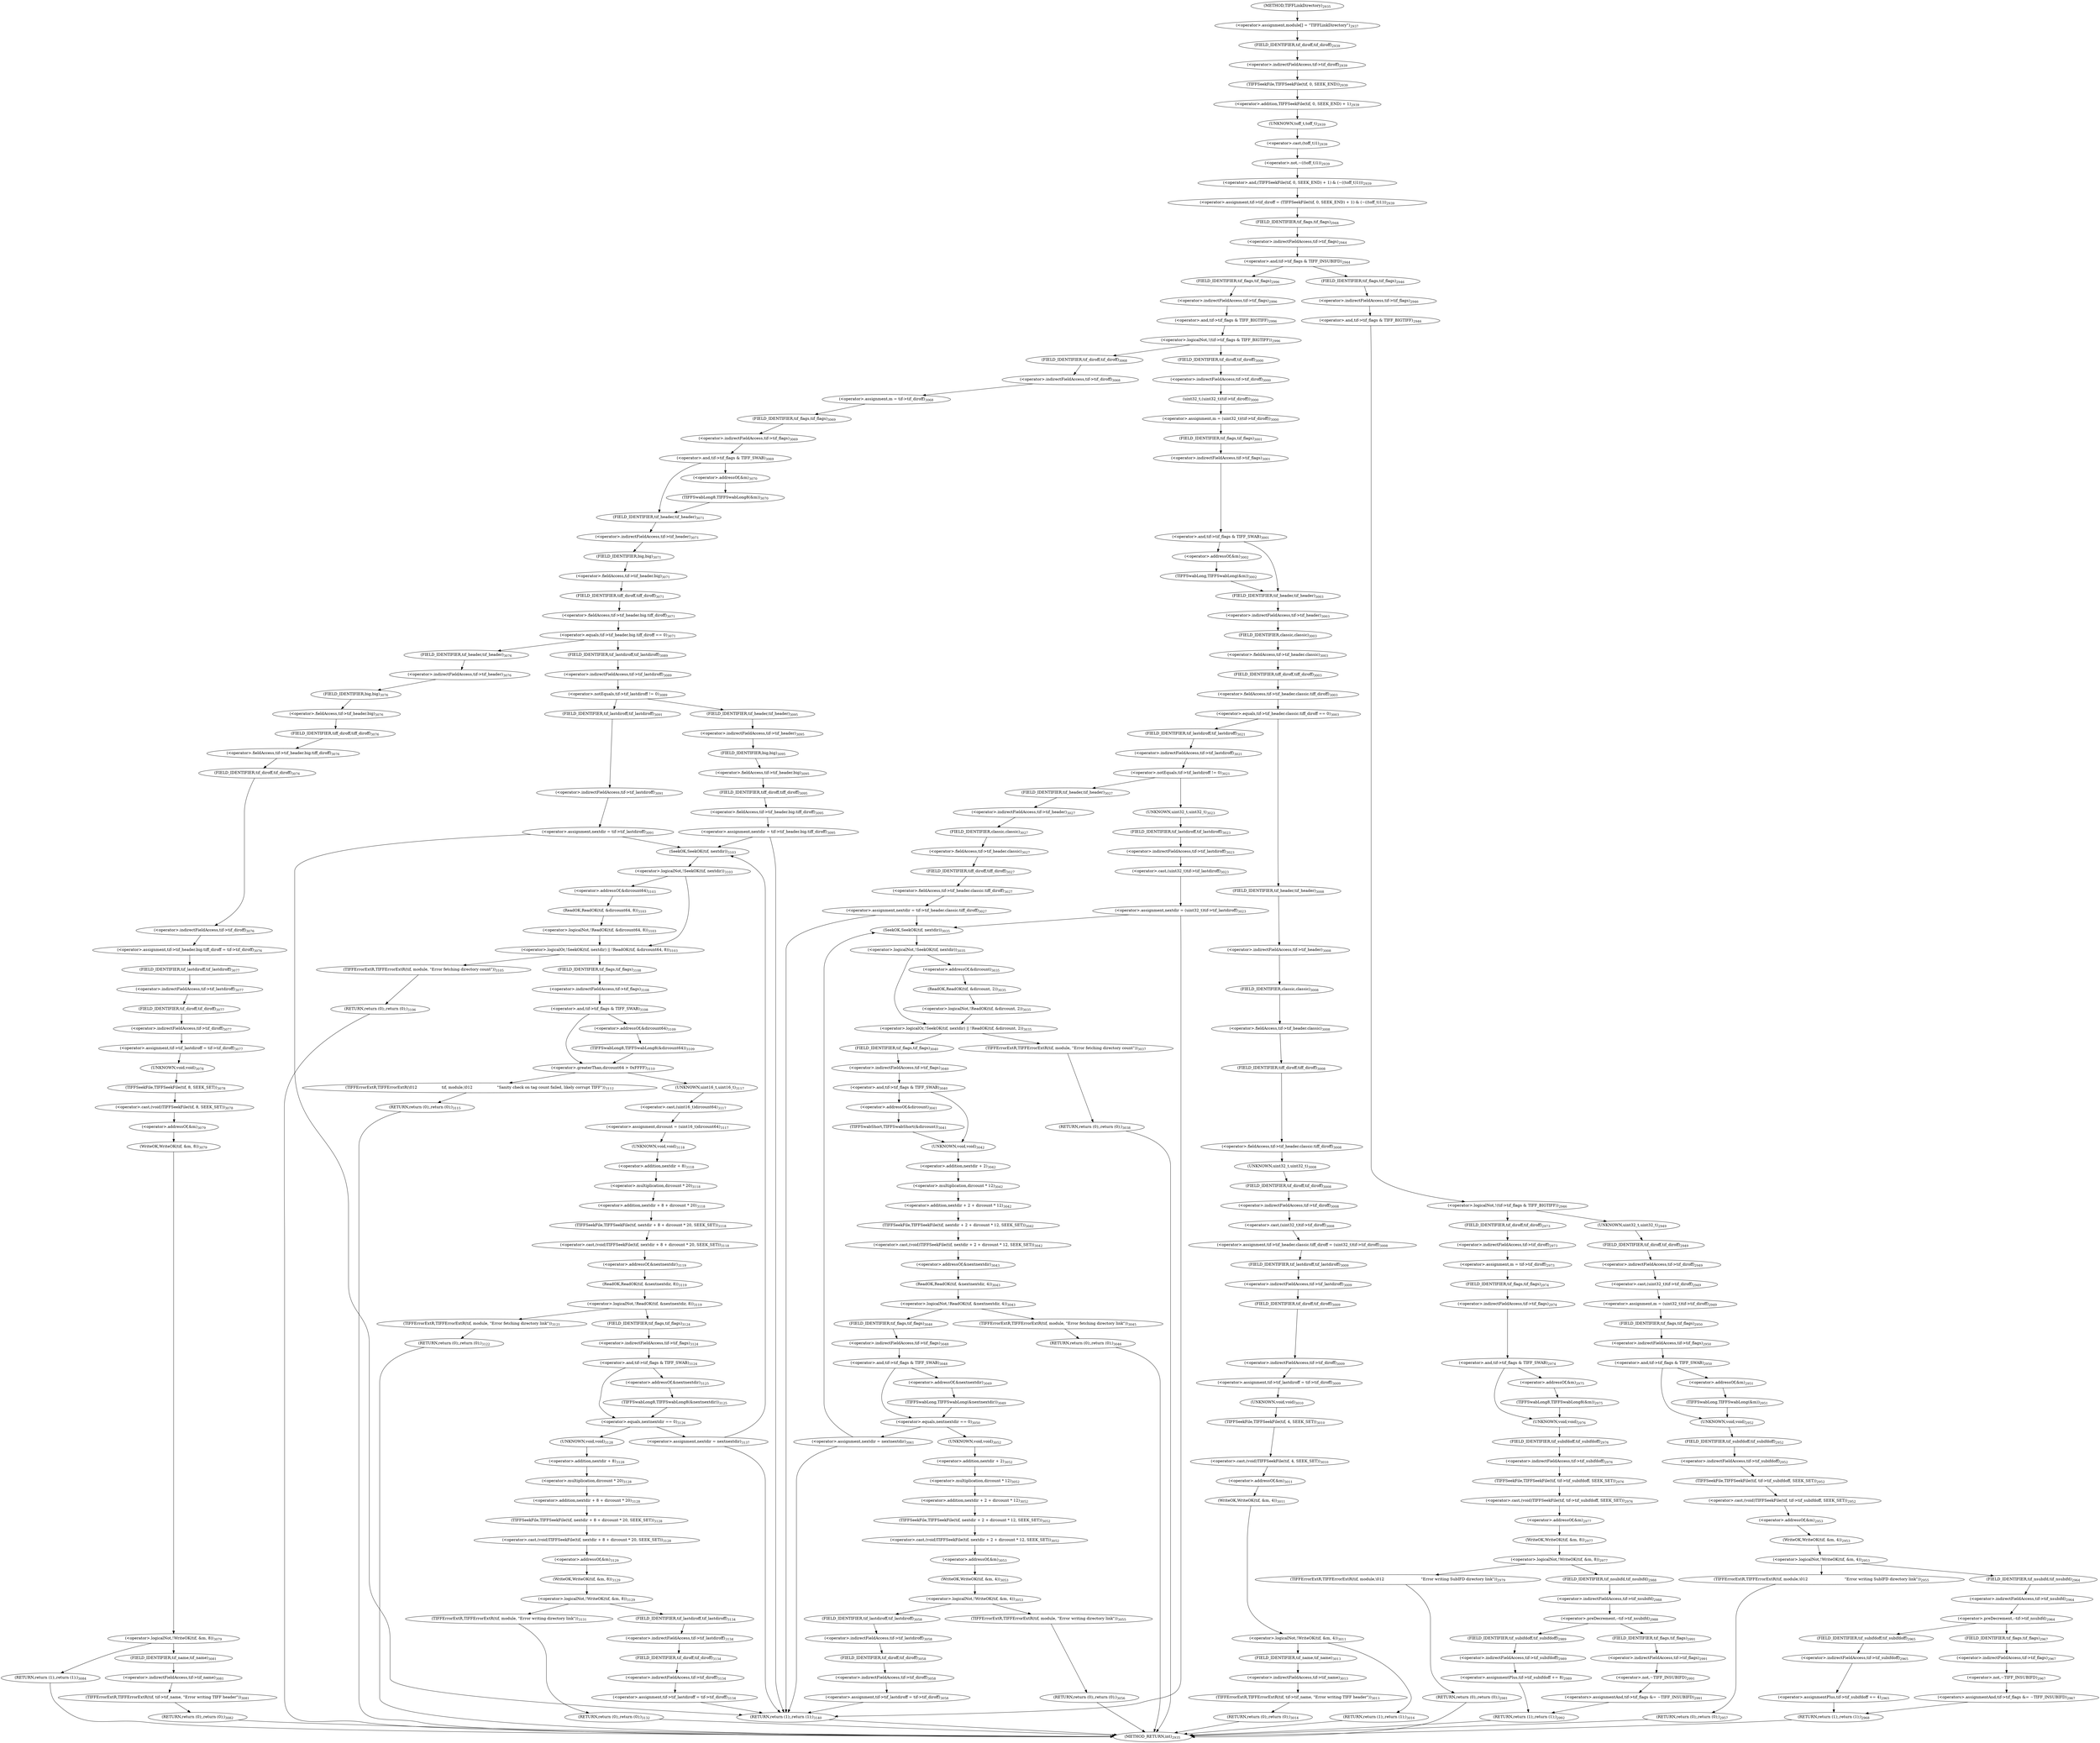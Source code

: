 digraph "TIFFLinkDirectory" {  
"71963" [label = <(&lt;operator&gt;.assignment,module[] = &quot;TIFFLinkDirectory&quot;)<SUB>2937</SUB>> ]
"71966" [label = <(&lt;operator&gt;.assignment,tif-&gt;tif_diroff = (TIFFSeekFile(tif, 0, SEEK_END) + 1) &amp; (~((toff_t)1)))<SUB>2939</SUB>> ]
"72560" [label = <(RETURN,return (1);,return (1);)<SUB>3140</SUB>> ]
"71967" [label = <(&lt;operator&gt;.indirectFieldAccess,tif-&gt;tif_diroff)<SUB>2939</SUB>> ]
"71970" [label = <(&lt;operator&gt;.and,(TIFFSeekFile(tif, 0, SEEK_END) + 1) &amp; (~((toff_t)1)))<SUB>2939</SUB>> ]
"71982" [label = <(&lt;operator&gt;.and,tif-&gt;tif_flags &amp; TIFF_INSUBIFD)<SUB>2944</SUB>> ]
"72119" [label = <(&lt;operator&gt;.logicalNot,!(tif-&gt;tif_flags &amp; TIFF_BIGTIFF))<SUB>2996</SUB>> ]
"71969" [label = <(FIELD_IDENTIFIER,tif_diroff,tif_diroff)<SUB>2939</SUB>> ]
"71971" [label = <(&lt;operator&gt;.addition,TIFFSeekFile(tif, 0, SEEK_END) + 1)<SUB>2939</SUB>> ]
"71977" [label = <(&lt;operator&gt;.not,~((toff_t)1))<SUB>2939</SUB>> ]
"71983" [label = <(&lt;operator&gt;.indirectFieldAccess,tif-&gt;tif_flags)<SUB>2944</SUB>> ]
"72120" [label = <(&lt;operator&gt;.and,tif-&gt;tif_flags &amp; TIFF_BIGTIFF)<SUB>2996</SUB>> ]
"72128" [label = <(&lt;operator&gt;.assignment,m = (uint32_t)(tif-&gt;tif_diroff))<SUB>3000</SUB>> ]
"71972" [label = <(TIFFSeekFile,TIFFSeekFile(tif, 0, SEEK_END))<SUB>2939</SUB>> ]
"71978" [label = <(&lt;operator&gt;.cast,(toff_t)1)<SUB>2939</SUB>> ]
"71985" [label = <(FIELD_IDENTIFIER,tif_flags,tif_flags)<SUB>2944</SUB>> ]
"71989" [label = <(&lt;operator&gt;.logicalNot,!(tif-&gt;tif_flags &amp; TIFF_BIGTIFF))<SUB>2946</SUB>> ]
"72121" [label = <(&lt;operator&gt;.indirectFieldAccess,tif-&gt;tif_flags)<SUB>2996</SUB>> ]
"72130" [label = <(uint32_t,(uint32_t)(tif-&gt;tif_diroff))<SUB>3000</SUB>> ]
"72135" [label = <(&lt;operator&gt;.and,tif-&gt;tif_flags &amp; TIFF_SWAB)<SUB>3001</SUB>> ]
"72145" [label = <(&lt;operator&gt;.equals,tif-&gt;tif_header.classic.tiff_diroff == 0)<SUB>3003</SUB>> ]
"72200" [label = <(&lt;operator&gt;.notEquals,tif-&gt;tif_lastdiroff != 0)<SUB>3021</SUB>> ]
"72340" [label = <(&lt;operator&gt;.assignment,m = tif-&gt;tif_diroff)<SUB>3068</SUB>> ]
"71979" [label = <(UNKNOWN,toff_t,toff_t)<SUB>2939</SUB>> ]
"71990" [label = <(&lt;operator&gt;.and,tif-&gt;tif_flags &amp; TIFF_BIGTIFF)<SUB>2946</SUB>> ]
"71997" [label = <(&lt;operator&gt;.assignment,m = (uint32_t)tif-&gt;tif_diroff)<SUB>2949</SUB>> ]
"72014" [label = <(&lt;operator&gt;.cast,(void)TIFFSeekFile(tif, tif-&gt;tif_subifdoff, SEEK_SET))<SUB>2952</SUB>> ]
"72055" [label = <(RETURN,return (1);,return (1);)<SUB>2968</SUB>> ]
"72123" [label = <(FIELD_IDENTIFIER,tif_flags,tif_flags)<SUB>2996</SUB>> ]
"72131" [label = <(&lt;operator&gt;.indirectFieldAccess,tif-&gt;tif_diroff)<SUB>3000</SUB>> ]
"72136" [label = <(&lt;operator&gt;.indirectFieldAccess,tif-&gt;tif_flags)<SUB>3001</SUB>> ]
"72141" [label = <(TIFFSwabLong,TIFFSwabLong(&amp;m))<SUB>3002</SUB>> ]
"72146" [label = <(&lt;operator&gt;.fieldAccess,tif-&gt;tif_header.classic.tiff_diroff)<SUB>3003</SUB>> ]
"72155" [label = <(&lt;operator&gt;.assignment,tif-&gt;tif_header.classic.tiff_diroff = (uint32_t)tif-&gt;tif_diroff)<SUB>3008</SUB>> ]
"72168" [label = <(&lt;operator&gt;.assignment,tif-&gt;tif_lastdiroff = tif-&gt;tif_diroff)<SUB>3009</SUB>> ]
"72175" [label = <(&lt;operator&gt;.cast,(void)TIFFSeekFile(tif, 4, SEEK_SET))<SUB>3010</SUB>> ]
"72197" [label = <(RETURN,return (1);,return (1);)<SUB>3016</SUB>> ]
"72201" [label = <(&lt;operator&gt;.indirectFieldAccess,tif-&gt;tif_lastdiroff)<SUB>3021</SUB>> ]
"72206" [label = <(&lt;operator&gt;.assignment,nextdir = (uint32_t)tif-&gt;tif_lastdiroff)<SUB>3023</SUB>> ]
"72258" [label = <(&lt;operator&gt;.cast,(void)TIFFSeekFile(tif, nextdir + 2 + dircount * 12, SEEK_SET))<SUB>3042</SUB>> ]
"72333" [label = <(&lt;operator&gt;.assignment,nextdir = nextnextdir)<SUB>3061</SUB>> ]
"72342" [label = <(&lt;operator&gt;.indirectFieldAccess,tif-&gt;tif_diroff)<SUB>3068</SUB>> ]
"72346" [label = <(&lt;operator&gt;.and,tif-&gt;tif_flags &amp; TIFF_SWAB)<SUB>3069</SUB>> ]
"72356" [label = <(&lt;operator&gt;.equals,tif-&gt;tif_header.big.tiff_diroff == 0)<SUB>3071</SUB>> ]
"72409" [label = <(&lt;operator&gt;.notEquals,tif-&gt;tif_lastdiroff != 0)<SUB>3089</SUB>> ]
"71991" [label = <(&lt;operator&gt;.indirectFieldAccess,tif-&gt;tif_flags)<SUB>2946</SUB>> ]
"71999" [label = <(&lt;operator&gt;.cast,(uint32_t)tif-&gt;tif_diroff)<SUB>2949</SUB>> ]
"72005" [label = <(&lt;operator&gt;.and,tif-&gt;tif_flags &amp; TIFF_SWAB)<SUB>2950</SUB>> ]
"72015" [label = <(UNKNOWN,void,void)<SUB>2952</SUB>> ]
"72016" [label = <(TIFFSeekFile,TIFFSeekFile(tif, tif-&gt;tif_subifdoff, SEEK_SET))<SUB>2952</SUB>> ]
"72023" [label = <(&lt;operator&gt;.logicalNot,!WriteOK(tif, &amp;m, 4))<SUB>2953</SUB>> ]
"72037" [label = <(&lt;operator&gt;.preDecrement,--tif-&gt;tif_nsubifd)<SUB>2964</SUB>> ]
"72060" [label = <(&lt;operator&gt;.assignment,m = tif-&gt;tif_diroff)<SUB>2973</SUB>> ]
"72075" [label = <(&lt;operator&gt;.cast,(void)TIFFSeekFile(tif, tif-&gt;tif_subifdoff, SEEK_SET))<SUB>2976</SUB>> ]
"72116" [label = <(RETURN,return (1);,return (1);)<SUB>2992</SUB>> ]
"72133" [label = <(FIELD_IDENTIFIER,tif_diroff,tif_diroff)<SUB>3000</SUB>> ]
"72138" [label = <(FIELD_IDENTIFIER,tif_flags,tif_flags)<SUB>3001</SUB>> ]
"72142" [label = <(&lt;operator&gt;.addressOf,&amp;m)<SUB>3002</SUB>> ]
"72147" [label = <(&lt;operator&gt;.fieldAccess,tif-&gt;tif_header.classic)<SUB>3003</SUB>> ]
"72152" [label = <(FIELD_IDENTIFIER,tiff_diroff,tiff_diroff)<SUB>3003</SUB>> ]
"72156" [label = <(&lt;operator&gt;.fieldAccess,tif-&gt;tif_header.classic.tiff_diroff)<SUB>3008</SUB>> ]
"72163" [label = <(&lt;operator&gt;.cast,(uint32_t)tif-&gt;tif_diroff)<SUB>3008</SUB>> ]
"72169" [label = <(&lt;operator&gt;.indirectFieldAccess,tif-&gt;tif_lastdiroff)<SUB>3009</SUB>> ]
"72172" [label = <(&lt;operator&gt;.indirectFieldAccess,tif-&gt;tif_diroff)<SUB>3009</SUB>> ]
"72176" [label = <(UNKNOWN,void,void)<SUB>3010</SUB>> ]
"72177" [label = <(TIFFSeekFile,TIFFSeekFile(tif, 4, SEEK_SET))<SUB>3010</SUB>> ]
"72182" [label = <(&lt;operator&gt;.logicalNot,!WriteOK(tif, &amp;m, 4))<SUB>3011</SUB>> ]
"72203" [label = <(FIELD_IDENTIFIER,tif_lastdiroff,tif_lastdiroff)<SUB>3021</SUB>> ]
"72208" [label = <(&lt;operator&gt;.cast,(uint32_t)tif-&gt;tif_lastdiroff)<SUB>3023</SUB>> ]
"72215" [label = <(&lt;operator&gt;.assignment,nextdir = tif-&gt;tif_header.classic.tiff_diroff)<SUB>3027</SUB>> ]
"72230" [label = <(&lt;operator&gt;.logicalOr,!SeekOK(tif, nextdir) || !ReadOK(tif, &amp;dircount, 2))<SUB>3035</SUB>> ]
"72249" [label = <(&lt;operator&gt;.and,tif-&gt;tif_flags &amp; TIFF_SWAB)<SUB>3040</SUB>> ]
"72259" [label = <(UNKNOWN,void,void)<SUB>3042</SUB>> ]
"72260" [label = <(TIFFSeekFile,TIFFSeekFile(tif, nextdir + 2 + dircount * 12, SEEK_SET))<SUB>3042</SUB>> ]
"72271" [label = <(&lt;operator&gt;.logicalNot,!ReadOK(tif, &amp;nextnextdir, 4))<SUB>3043</SUB>> ]
"72285" [label = <(&lt;operator&gt;.and,tif-&gt;tif_flags &amp; TIFF_SWAB)<SUB>3048</SUB>> ]
"72295" [label = <(&lt;operator&gt;.equals,nextnextdir == 0)<SUB>3050</SUB>> ]
"72344" [label = <(FIELD_IDENTIFIER,tif_diroff,tif_diroff)<SUB>3068</SUB>> ]
"72347" [label = <(&lt;operator&gt;.indirectFieldAccess,tif-&gt;tif_flags)<SUB>3069</SUB>> ]
"72352" [label = <(TIFFSwabLong8,TIFFSwabLong8(&amp;m))<SUB>3070</SUB>> ]
"72357" [label = <(&lt;operator&gt;.fieldAccess,tif-&gt;tif_header.big.tiff_diroff)<SUB>3071</SUB>> ]
"72366" [label = <(&lt;operator&gt;.assignment,tif-&gt;tif_header.big.tiff_diroff = tif-&gt;tif_diroff)<SUB>3076</SUB>> ]
"72377" [label = <(&lt;operator&gt;.assignment,tif-&gt;tif_lastdiroff = tif-&gt;tif_diroff)<SUB>3077</SUB>> ]
"72384" [label = <(&lt;operator&gt;.cast,(void)TIFFSeekFile(tif, 8, SEEK_SET))<SUB>3078</SUB>> ]
"72406" [label = <(RETURN,return (1);,return (1);)<SUB>3084</SUB>> ]
"72410" [label = <(&lt;operator&gt;.indirectFieldAccess,tif-&gt;tif_lastdiroff)<SUB>3089</SUB>> ]
"72415" [label = <(&lt;operator&gt;.assignment,nextdir = tif-&gt;tif_lastdiroff)<SUB>3091</SUB>> ]
"72477" [label = <(&lt;operator&gt;.assignment,dircount = (uint16_t)dircount64)<SUB>3117</SUB>> ]
"72482" [label = <(&lt;operator&gt;.cast,(void)TIFFSeekFile(tif, nextdir + 8 + dircount * 20, SEEK_SET))<SUB>3118</SUB>> ]
"72557" [label = <(&lt;operator&gt;.assignment,nextdir = nextnextdir)<SUB>3137</SUB>> ]
"71993" [label = <(FIELD_IDENTIFIER,tif_flags,tif_flags)<SUB>2946</SUB>> ]
"72000" [label = <(UNKNOWN,uint32_t,uint32_t)<SUB>2949</SUB>> ]
"72001" [label = <(&lt;operator&gt;.indirectFieldAccess,tif-&gt;tif_diroff)<SUB>2949</SUB>> ]
"72006" [label = <(&lt;operator&gt;.indirectFieldAccess,tif-&gt;tif_flags)<SUB>2950</SUB>> ]
"72011" [label = <(TIFFSwabLong,TIFFSwabLong(&amp;m))<SUB>2951</SUB>> ]
"72018" [label = <(&lt;operator&gt;.indirectFieldAccess,tif-&gt;tif_subifdoff)<SUB>2952</SUB>> ]
"72024" [label = <(WriteOK,WriteOK(tif, &amp;m, 4))<SUB>2953</SUB>> ]
"72030" [label = <(TIFFErrorExtR,TIFFErrorExtR(tif, module,\012                              &quot;Error writing SubIFD directory link&quot;))<SUB>2955</SUB>> ]
"72034" [label = <(RETURN,return (0);,return (0);)<SUB>2957</SUB>> ]
"72038" [label = <(&lt;operator&gt;.indirectFieldAccess,tif-&gt;tif_nsubifd)<SUB>2964</SUB>> ]
"72042" [label = <(&lt;operator&gt;.assignmentPlus,tif-&gt;tif_subifdoff += 4)<SUB>2965</SUB>> ]
"72062" [label = <(&lt;operator&gt;.indirectFieldAccess,tif-&gt;tif_diroff)<SUB>2973</SUB>> ]
"72066" [label = <(&lt;operator&gt;.and,tif-&gt;tif_flags &amp; TIFF_SWAB)<SUB>2974</SUB>> ]
"72076" [label = <(UNKNOWN,void,void)<SUB>2976</SUB>> ]
"72077" [label = <(TIFFSeekFile,TIFFSeekFile(tif, tif-&gt;tif_subifdoff, SEEK_SET))<SUB>2976</SUB>> ]
"72084" [label = <(&lt;operator&gt;.logicalNot,!WriteOK(tif, &amp;m, 8))<SUB>2977</SUB>> ]
"72098" [label = <(&lt;operator&gt;.preDecrement,--tif-&gt;tif_nsubifd)<SUB>2988</SUB>> ]
"72148" [label = <(&lt;operator&gt;.indirectFieldAccess,tif-&gt;tif_header)<SUB>3003</SUB>> ]
"72151" [label = <(FIELD_IDENTIFIER,classic,classic)<SUB>3003</SUB>> ]
"72157" [label = <(&lt;operator&gt;.fieldAccess,tif-&gt;tif_header.classic)<SUB>3008</SUB>> ]
"72162" [label = <(FIELD_IDENTIFIER,tiff_diroff,tiff_diroff)<SUB>3008</SUB>> ]
"72164" [label = <(UNKNOWN,uint32_t,uint32_t)<SUB>3008</SUB>> ]
"72165" [label = <(&lt;operator&gt;.indirectFieldAccess,tif-&gt;tif_diroff)<SUB>3008</SUB>> ]
"72171" [label = <(FIELD_IDENTIFIER,tif_lastdiroff,tif_lastdiroff)<SUB>3009</SUB>> ]
"72174" [label = <(FIELD_IDENTIFIER,tif_diroff,tif_diroff)<SUB>3009</SUB>> ]
"72183" [label = <(WriteOK,WriteOK(tif, &amp;m, 4))<SUB>3011</SUB>> ]
"72189" [label = <(TIFFErrorExtR,TIFFErrorExtR(tif, tif-&gt;tif_name, &quot;Error writing TIFF header&quot;))<SUB>3013</SUB>> ]
"72195" [label = <(RETURN,return (0);,return (0);)<SUB>3014</SUB>> ]
"72209" [label = <(UNKNOWN,uint32_t,uint32_t)<SUB>3023</SUB>> ]
"72210" [label = <(&lt;operator&gt;.indirectFieldAccess,tif-&gt;tif_lastdiroff)<SUB>3023</SUB>> ]
"72217" [label = <(&lt;operator&gt;.fieldAccess,tif-&gt;tif_header.classic.tiff_diroff)<SUB>3027</SUB>> ]
"72231" [label = <(&lt;operator&gt;.logicalNot,!SeekOK(tif, nextdir))<SUB>3035</SUB>> ]
"72235" [label = <(&lt;operator&gt;.logicalNot,!ReadOK(tif, &amp;dircount, 2))<SUB>3035</SUB>> ]
"72242" [label = <(TIFFErrorExtR,TIFFErrorExtR(tif, module, &quot;Error fetching directory count&quot;))<SUB>3037</SUB>> ]
"72246" [label = <(RETURN,return (0);,return (0);)<SUB>3038</SUB>> ]
"72250" [label = <(&lt;operator&gt;.indirectFieldAccess,tif-&gt;tif_flags)<SUB>3040</SUB>> ]
"72255" [label = <(TIFFSwabShort,TIFFSwabShort(&amp;dircount))<SUB>3041</SUB>> ]
"72262" [label = <(&lt;operator&gt;.addition,nextdir + 2 + dircount * 12)<SUB>3042</SUB>> ]
"72272" [label = <(ReadOK,ReadOK(tif, &amp;nextnextdir, 4))<SUB>3043</SUB>> ]
"72278" [label = <(TIFFErrorExtR,TIFFErrorExtR(tif, module, &quot;Error fetching directory link&quot;))<SUB>3045</SUB>> ]
"72282" [label = <(RETURN,return (0);,return (0);)<SUB>3046</SUB>> ]
"72286" [label = <(&lt;operator&gt;.indirectFieldAccess,tif-&gt;tif_flags)<SUB>3048</SUB>> ]
"72291" [label = <(TIFFSwabLong,TIFFSwabLong(&amp;nextnextdir))<SUB>3049</SUB>> ]
"72299" [label = <(&lt;operator&gt;.cast,(void)TIFFSeekFile(tif, nextdir + 2 + dircount * 12, SEEK_SET))<SUB>3052</SUB>> ]
"72325" [label = <(&lt;operator&gt;.assignment,tif-&gt;tif_lastdiroff = tif-&gt;tif_diroff)<SUB>3058</SUB>> ]
"72349" [label = <(FIELD_IDENTIFIER,tif_flags,tif_flags)<SUB>3069</SUB>> ]
"72353" [label = <(&lt;operator&gt;.addressOf,&amp;m)<SUB>3070</SUB>> ]
"72358" [label = <(&lt;operator&gt;.fieldAccess,tif-&gt;tif_header.big)<SUB>3071</SUB>> ]
"72363" [label = <(FIELD_IDENTIFIER,tiff_diroff,tiff_diroff)<SUB>3071</SUB>> ]
"72367" [label = <(&lt;operator&gt;.fieldAccess,tif-&gt;tif_header.big.tiff_diroff)<SUB>3076</SUB>> ]
"72374" [label = <(&lt;operator&gt;.indirectFieldAccess,tif-&gt;tif_diroff)<SUB>3076</SUB>> ]
"72378" [label = <(&lt;operator&gt;.indirectFieldAccess,tif-&gt;tif_lastdiroff)<SUB>3077</SUB>> ]
"72381" [label = <(&lt;operator&gt;.indirectFieldAccess,tif-&gt;tif_diroff)<SUB>3077</SUB>> ]
"72385" [label = <(UNKNOWN,void,void)<SUB>3078</SUB>> ]
"72386" [label = <(TIFFSeekFile,TIFFSeekFile(tif, 8, SEEK_SET))<SUB>3078</SUB>> ]
"72391" [label = <(&lt;operator&gt;.logicalNot,!WriteOK(tif, &amp;m, 8))<SUB>3079</SUB>> ]
"72412" [label = <(FIELD_IDENTIFIER,tif_lastdiroff,tif_lastdiroff)<SUB>3089</SUB>> ]
"72417" [label = <(&lt;operator&gt;.indirectFieldAccess,tif-&gt;tif_lastdiroff)<SUB>3091</SUB>> ]
"72422" [label = <(&lt;operator&gt;.assignment,nextdir = tif-&gt;tif_header.big.tiff_diroff)<SUB>3095</SUB>> ]
"72438" [label = <(&lt;operator&gt;.logicalOr,!SeekOK(tif, nextdir) || !ReadOK(tif, &amp;dircount64, 8))<SUB>3103</SUB>> ]
"72457" [label = <(&lt;operator&gt;.and,tif-&gt;tif_flags &amp; TIFF_SWAB)<SUB>3108</SUB>> ]
"72467" [label = <(&lt;operator&gt;.greaterThan,dircount64 &gt; 0xFFFF)<SUB>3110</SUB>> ]
"72479" [label = <(&lt;operator&gt;.cast,(uint16_t)dircount64)<SUB>3117</SUB>> ]
"72483" [label = <(UNKNOWN,void,void)<SUB>3118</SUB>> ]
"72484" [label = <(TIFFSeekFile,TIFFSeekFile(tif, nextdir + 8 + dircount * 20, SEEK_SET))<SUB>3118</SUB>> ]
"72495" [label = <(&lt;operator&gt;.logicalNot,!ReadOK(tif, &amp;nextnextdir, 8))<SUB>3119</SUB>> ]
"72509" [label = <(&lt;operator&gt;.and,tif-&gt;tif_flags &amp; TIFF_SWAB)<SUB>3124</SUB>> ]
"72519" [label = <(&lt;operator&gt;.equals,nextnextdir == 0)<SUB>3126</SUB>> ]
"72003" [label = <(FIELD_IDENTIFIER,tif_diroff,tif_diroff)<SUB>2949</SUB>> ]
"72008" [label = <(FIELD_IDENTIFIER,tif_flags,tif_flags)<SUB>2950</SUB>> ]
"72012" [label = <(&lt;operator&gt;.addressOf,&amp;m)<SUB>2951</SUB>> ]
"72020" [label = <(FIELD_IDENTIFIER,tif_subifdoff,tif_subifdoff)<SUB>2952</SUB>> ]
"72026" [label = <(&lt;operator&gt;.addressOf,&amp;m)<SUB>2953</SUB>> ]
"72040" [label = <(FIELD_IDENTIFIER,tif_nsubifd,tif_nsubifd)<SUB>2964</SUB>> ]
"72043" [label = <(&lt;operator&gt;.indirectFieldAccess,tif-&gt;tif_subifdoff)<SUB>2965</SUB>> ]
"72049" [label = <(&lt;operators&gt;.assignmentAnd,tif-&gt;tif_flags &amp;= ~TIFF_INSUBIFD)<SUB>2967</SUB>> ]
"72064" [label = <(FIELD_IDENTIFIER,tif_diroff,tif_diroff)<SUB>2973</SUB>> ]
"72067" [label = <(&lt;operator&gt;.indirectFieldAccess,tif-&gt;tif_flags)<SUB>2974</SUB>> ]
"72072" [label = <(TIFFSwabLong8,TIFFSwabLong8(&amp;m))<SUB>2975</SUB>> ]
"72079" [label = <(&lt;operator&gt;.indirectFieldAccess,tif-&gt;tif_subifdoff)<SUB>2976</SUB>> ]
"72085" [label = <(WriteOK,WriteOK(tif, &amp;m, 8))<SUB>2977</SUB>> ]
"72091" [label = <(TIFFErrorExtR,TIFFErrorExtR(tif, module,\012                              &quot;Error writing SubIFD directory link&quot;))<SUB>2979</SUB>> ]
"72095" [label = <(RETURN,return (0);,return (0);)<SUB>2981</SUB>> ]
"72099" [label = <(&lt;operator&gt;.indirectFieldAccess,tif-&gt;tif_nsubifd)<SUB>2988</SUB>> ]
"72103" [label = <(&lt;operator&gt;.assignmentPlus,tif-&gt;tif_subifdoff += 8)<SUB>2989</SUB>> ]
"72150" [label = <(FIELD_IDENTIFIER,tif_header,tif_header)<SUB>3003</SUB>> ]
"72158" [label = <(&lt;operator&gt;.indirectFieldAccess,tif-&gt;tif_header)<SUB>3008</SUB>> ]
"72161" [label = <(FIELD_IDENTIFIER,classic,classic)<SUB>3008</SUB>> ]
"72167" [label = <(FIELD_IDENTIFIER,tif_diroff,tif_diroff)<SUB>3008</SUB>> ]
"72185" [label = <(&lt;operator&gt;.addressOf,&amp;m)<SUB>3011</SUB>> ]
"72191" [label = <(&lt;operator&gt;.indirectFieldAccess,tif-&gt;tif_name)<SUB>3013</SUB>> ]
"72212" [label = <(FIELD_IDENTIFIER,tif_lastdiroff,tif_lastdiroff)<SUB>3023</SUB>> ]
"72218" [label = <(&lt;operator&gt;.fieldAccess,tif-&gt;tif_header.classic)<SUB>3027</SUB>> ]
"72223" [label = <(FIELD_IDENTIFIER,tiff_diroff,tiff_diroff)<SUB>3027</SUB>> ]
"72232" [label = <(SeekOK,SeekOK(tif, nextdir))<SUB>3035</SUB>> ]
"72236" [label = <(ReadOK,ReadOK(tif, &amp;dircount, 2))<SUB>3035</SUB>> ]
"72252" [label = <(FIELD_IDENTIFIER,tif_flags,tif_flags)<SUB>3040</SUB>> ]
"72256" [label = <(&lt;operator&gt;.addressOf,&amp;dircount)<SUB>3041</SUB>> ]
"72263" [label = <(&lt;operator&gt;.addition,nextdir + 2)<SUB>3042</SUB>> ]
"72266" [label = <(&lt;operator&gt;.multiplication,dircount * 12)<SUB>3042</SUB>> ]
"72274" [label = <(&lt;operator&gt;.addressOf,&amp;nextnextdir)<SUB>3043</SUB>> ]
"72288" [label = <(FIELD_IDENTIFIER,tif_flags,tif_flags)<SUB>3048</SUB>> ]
"72292" [label = <(&lt;operator&gt;.addressOf,&amp;nextnextdir)<SUB>3049</SUB>> ]
"72300" [label = <(UNKNOWN,void,void)<SUB>3052</SUB>> ]
"72301" [label = <(TIFFSeekFile,TIFFSeekFile(tif, nextdir + 2 + dircount * 12, SEEK_SET))<SUB>3052</SUB>> ]
"72312" [label = <(&lt;operator&gt;.logicalNot,!WriteOK(tif, &amp;m, 4))<SUB>3053</SUB>> ]
"72326" [label = <(&lt;operator&gt;.indirectFieldAccess,tif-&gt;tif_lastdiroff)<SUB>3058</SUB>> ]
"72329" [label = <(&lt;operator&gt;.indirectFieldAccess,tif-&gt;tif_diroff)<SUB>3058</SUB>> ]
"72359" [label = <(&lt;operator&gt;.indirectFieldAccess,tif-&gt;tif_header)<SUB>3071</SUB>> ]
"72362" [label = <(FIELD_IDENTIFIER,big,big)<SUB>3071</SUB>> ]
"72368" [label = <(&lt;operator&gt;.fieldAccess,tif-&gt;tif_header.big)<SUB>3076</SUB>> ]
"72373" [label = <(FIELD_IDENTIFIER,tiff_diroff,tiff_diroff)<SUB>3076</SUB>> ]
"72376" [label = <(FIELD_IDENTIFIER,tif_diroff,tif_diroff)<SUB>3076</SUB>> ]
"72380" [label = <(FIELD_IDENTIFIER,tif_lastdiroff,tif_lastdiroff)<SUB>3077</SUB>> ]
"72383" [label = <(FIELD_IDENTIFIER,tif_diroff,tif_diroff)<SUB>3077</SUB>> ]
"72392" [label = <(WriteOK,WriteOK(tif, &amp;m, 8))<SUB>3079</SUB>> ]
"72398" [label = <(TIFFErrorExtR,TIFFErrorExtR(tif, tif-&gt;tif_name, &quot;Error writing TIFF header&quot;))<SUB>3081</SUB>> ]
"72404" [label = <(RETURN,return (0);,return (0);)<SUB>3082</SUB>> ]
"72419" [label = <(FIELD_IDENTIFIER,tif_lastdiroff,tif_lastdiroff)<SUB>3091</SUB>> ]
"72424" [label = <(&lt;operator&gt;.fieldAccess,tif-&gt;tif_header.big.tiff_diroff)<SUB>3095</SUB>> ]
"72439" [label = <(&lt;operator&gt;.logicalNot,!SeekOK(tif, nextdir))<SUB>3103</SUB>> ]
"72443" [label = <(&lt;operator&gt;.logicalNot,!ReadOK(tif, &amp;dircount64, 8))<SUB>3103</SUB>> ]
"72450" [label = <(TIFFErrorExtR,TIFFErrorExtR(tif, module, &quot;Error fetching directory count&quot;))<SUB>3105</SUB>> ]
"72454" [label = <(RETURN,return (0);,return (0);)<SUB>3106</SUB>> ]
"72458" [label = <(&lt;operator&gt;.indirectFieldAccess,tif-&gt;tif_flags)<SUB>3108</SUB>> ]
"72463" [label = <(TIFFSwabLong8,TIFFSwabLong8(&amp;dircount64))<SUB>3109</SUB>> ]
"72471" [label = <(TIFFErrorExtR,TIFFErrorExtR(\012                    tif, module,\012                    &quot;Sanity check on tag count failed, likely corrupt TIFF&quot;))<SUB>3112</SUB>> ]
"72475" [label = <(RETURN,return (0);,return (0);)<SUB>3115</SUB>> ]
"72480" [label = <(UNKNOWN,uint16_t,uint16_t)<SUB>3117</SUB>> ]
"72486" [label = <(&lt;operator&gt;.addition,nextdir + 8 + dircount * 20)<SUB>3118</SUB>> ]
"72496" [label = <(ReadOK,ReadOK(tif, &amp;nextnextdir, 8))<SUB>3119</SUB>> ]
"72502" [label = <(TIFFErrorExtR,TIFFErrorExtR(tif, module, &quot;Error fetching directory link&quot;))<SUB>3121</SUB>> ]
"72506" [label = <(RETURN,return (0);,return (0);)<SUB>3122</SUB>> ]
"72510" [label = <(&lt;operator&gt;.indirectFieldAccess,tif-&gt;tif_flags)<SUB>3124</SUB>> ]
"72515" [label = <(TIFFSwabLong8,TIFFSwabLong8(&amp;nextnextdir))<SUB>3125</SUB>> ]
"72523" [label = <(&lt;operator&gt;.cast,(void)TIFFSeekFile(tif, nextdir + 8 + dircount * 20, SEEK_SET))<SUB>3128</SUB>> ]
"72549" [label = <(&lt;operator&gt;.assignment,tif-&gt;tif_lastdiroff = tif-&gt;tif_diroff)<SUB>3134</SUB>> ]
"72045" [label = <(FIELD_IDENTIFIER,tif_subifdoff,tif_subifdoff)<SUB>2965</SUB>> ]
"72050" [label = <(&lt;operator&gt;.indirectFieldAccess,tif-&gt;tif_flags)<SUB>2967</SUB>> ]
"72053" [label = <(&lt;operator&gt;.not,~TIFF_INSUBIFD)<SUB>2967</SUB>> ]
"72069" [label = <(FIELD_IDENTIFIER,tif_flags,tif_flags)<SUB>2974</SUB>> ]
"72073" [label = <(&lt;operator&gt;.addressOf,&amp;m)<SUB>2975</SUB>> ]
"72081" [label = <(FIELD_IDENTIFIER,tif_subifdoff,tif_subifdoff)<SUB>2976</SUB>> ]
"72087" [label = <(&lt;operator&gt;.addressOf,&amp;m)<SUB>2977</SUB>> ]
"72101" [label = <(FIELD_IDENTIFIER,tif_nsubifd,tif_nsubifd)<SUB>2988</SUB>> ]
"72104" [label = <(&lt;operator&gt;.indirectFieldAccess,tif-&gt;tif_subifdoff)<SUB>2989</SUB>> ]
"72110" [label = <(&lt;operators&gt;.assignmentAnd,tif-&gt;tif_flags &amp;= ~TIFF_INSUBIFD)<SUB>2991</SUB>> ]
"72160" [label = <(FIELD_IDENTIFIER,tif_header,tif_header)<SUB>3008</SUB>> ]
"72193" [label = <(FIELD_IDENTIFIER,tif_name,tif_name)<SUB>3013</SUB>> ]
"72219" [label = <(&lt;operator&gt;.indirectFieldAccess,tif-&gt;tif_header)<SUB>3027</SUB>> ]
"72222" [label = <(FIELD_IDENTIFIER,classic,classic)<SUB>3027</SUB>> ]
"72238" [label = <(&lt;operator&gt;.addressOf,&amp;dircount)<SUB>3035</SUB>> ]
"72303" [label = <(&lt;operator&gt;.addition,nextdir + 2 + dircount * 12)<SUB>3052</SUB>> ]
"72313" [label = <(WriteOK,WriteOK(tif, &amp;m, 4))<SUB>3053</SUB>> ]
"72319" [label = <(TIFFErrorExtR,TIFFErrorExtR(tif, module, &quot;Error writing directory link&quot;))<SUB>3055</SUB>> ]
"72323" [label = <(RETURN,return (0);,return (0);)<SUB>3056</SUB>> ]
"72328" [label = <(FIELD_IDENTIFIER,tif_lastdiroff,tif_lastdiroff)<SUB>3058</SUB>> ]
"72331" [label = <(FIELD_IDENTIFIER,tif_diroff,tif_diroff)<SUB>3058</SUB>> ]
"72361" [label = <(FIELD_IDENTIFIER,tif_header,tif_header)<SUB>3071</SUB>> ]
"72369" [label = <(&lt;operator&gt;.indirectFieldAccess,tif-&gt;tif_header)<SUB>3076</SUB>> ]
"72372" [label = <(FIELD_IDENTIFIER,big,big)<SUB>3076</SUB>> ]
"72394" [label = <(&lt;operator&gt;.addressOf,&amp;m)<SUB>3079</SUB>> ]
"72400" [label = <(&lt;operator&gt;.indirectFieldAccess,tif-&gt;tif_name)<SUB>3081</SUB>> ]
"72425" [label = <(&lt;operator&gt;.fieldAccess,tif-&gt;tif_header.big)<SUB>3095</SUB>> ]
"72430" [label = <(FIELD_IDENTIFIER,tiff_diroff,tiff_diroff)<SUB>3095</SUB>> ]
"72440" [label = <(SeekOK,SeekOK(tif, nextdir))<SUB>3103</SUB>> ]
"72444" [label = <(ReadOK,ReadOK(tif, &amp;dircount64, 8))<SUB>3103</SUB>> ]
"72460" [label = <(FIELD_IDENTIFIER,tif_flags,tif_flags)<SUB>3108</SUB>> ]
"72464" [label = <(&lt;operator&gt;.addressOf,&amp;dircount64)<SUB>3109</SUB>> ]
"72487" [label = <(&lt;operator&gt;.addition,nextdir + 8)<SUB>3118</SUB>> ]
"72490" [label = <(&lt;operator&gt;.multiplication,dircount * 20)<SUB>3118</SUB>> ]
"72498" [label = <(&lt;operator&gt;.addressOf,&amp;nextnextdir)<SUB>3119</SUB>> ]
"72512" [label = <(FIELD_IDENTIFIER,tif_flags,tif_flags)<SUB>3124</SUB>> ]
"72516" [label = <(&lt;operator&gt;.addressOf,&amp;nextnextdir)<SUB>3125</SUB>> ]
"72524" [label = <(UNKNOWN,void,void)<SUB>3128</SUB>> ]
"72525" [label = <(TIFFSeekFile,TIFFSeekFile(tif, nextdir + 8 + dircount * 20, SEEK_SET))<SUB>3128</SUB>> ]
"72536" [label = <(&lt;operator&gt;.logicalNot,!WriteOK(tif, &amp;m, 8))<SUB>3129</SUB>> ]
"72550" [label = <(&lt;operator&gt;.indirectFieldAccess,tif-&gt;tif_lastdiroff)<SUB>3134</SUB>> ]
"72553" [label = <(&lt;operator&gt;.indirectFieldAccess,tif-&gt;tif_diroff)<SUB>3134</SUB>> ]
"72052" [label = <(FIELD_IDENTIFIER,tif_flags,tif_flags)<SUB>2967</SUB>> ]
"72106" [label = <(FIELD_IDENTIFIER,tif_subifdoff,tif_subifdoff)<SUB>2989</SUB>> ]
"72111" [label = <(&lt;operator&gt;.indirectFieldAccess,tif-&gt;tif_flags)<SUB>2991</SUB>> ]
"72114" [label = <(&lt;operator&gt;.not,~TIFF_INSUBIFD)<SUB>2991</SUB>> ]
"72221" [label = <(FIELD_IDENTIFIER,tif_header,tif_header)<SUB>3027</SUB>> ]
"72304" [label = <(&lt;operator&gt;.addition,nextdir + 2)<SUB>3052</SUB>> ]
"72307" [label = <(&lt;operator&gt;.multiplication,dircount * 12)<SUB>3052</SUB>> ]
"72315" [label = <(&lt;operator&gt;.addressOf,&amp;m)<SUB>3053</SUB>> ]
"72371" [label = <(FIELD_IDENTIFIER,tif_header,tif_header)<SUB>3076</SUB>> ]
"72402" [label = <(FIELD_IDENTIFIER,tif_name,tif_name)<SUB>3081</SUB>> ]
"72426" [label = <(&lt;operator&gt;.indirectFieldAccess,tif-&gt;tif_header)<SUB>3095</SUB>> ]
"72429" [label = <(FIELD_IDENTIFIER,big,big)<SUB>3095</SUB>> ]
"72446" [label = <(&lt;operator&gt;.addressOf,&amp;dircount64)<SUB>3103</SUB>> ]
"72527" [label = <(&lt;operator&gt;.addition,nextdir + 8 + dircount * 20)<SUB>3128</SUB>> ]
"72537" [label = <(WriteOK,WriteOK(tif, &amp;m, 8))<SUB>3129</SUB>> ]
"72543" [label = <(TIFFErrorExtR,TIFFErrorExtR(tif, module, &quot;Error writing directory link&quot;))<SUB>3131</SUB>> ]
"72547" [label = <(RETURN,return (0);,return (0);)<SUB>3132</SUB>> ]
"72552" [label = <(FIELD_IDENTIFIER,tif_lastdiroff,tif_lastdiroff)<SUB>3134</SUB>> ]
"72555" [label = <(FIELD_IDENTIFIER,tif_diroff,tif_diroff)<SUB>3134</SUB>> ]
"72113" [label = <(FIELD_IDENTIFIER,tif_flags,tif_flags)<SUB>2991</SUB>> ]
"72428" [label = <(FIELD_IDENTIFIER,tif_header,tif_header)<SUB>3095</SUB>> ]
"72528" [label = <(&lt;operator&gt;.addition,nextdir + 8)<SUB>3128</SUB>> ]
"72531" [label = <(&lt;operator&gt;.multiplication,dircount * 20)<SUB>3128</SUB>> ]
"72539" [label = <(&lt;operator&gt;.addressOf,&amp;m)<SUB>3129</SUB>> ]
"71959" [label = <(METHOD,TIFFLinkDirectory)<SUB>2935</SUB>> ]
"72562" [label = <(METHOD_RETURN,int)<SUB>2935</SUB>> ]
  "71963" -> "71969" 
  "71966" -> "71985" 
  "72560" -> "72562" 
  "71967" -> "71972" 
  "71970" -> "71966" 
  "71982" -> "71993" 
  "71982" -> "72123" 
  "72119" -> "72133" 
  "72119" -> "72344" 
  "71969" -> "71967" 
  "71971" -> "71979" 
  "71977" -> "71970" 
  "71983" -> "71982" 
  "72120" -> "72119" 
  "72128" -> "72138" 
  "71972" -> "71971" 
  "71978" -> "71977" 
  "71985" -> "71983" 
  "71989" -> "72000" 
  "71989" -> "72064" 
  "72121" -> "72120" 
  "72130" -> "72128" 
  "72135" -> "72142" 
  "72135" -> "72150" 
  "72145" -> "72160" 
  "72145" -> "72203" 
  "72200" -> "72209" 
  "72200" -> "72221" 
  "72340" -> "72349" 
  "71979" -> "71978" 
  "71990" -> "71989" 
  "71997" -> "72008" 
  "72014" -> "72026" 
  "72055" -> "72562" 
  "72123" -> "72121" 
  "72131" -> "72130" 
  "72136" -> "72135" 
  "72141" -> "72150" 
  "72146" -> "72145" 
  "72155" -> "72171" 
  "72168" -> "72176" 
  "72175" -> "72185" 
  "72197" -> "72562" 
  "72201" -> "72200" 
  "72206" -> "72232" 
  "72206" -> "72560" 
  "72258" -> "72274" 
  "72333" -> "72232" 
  "72333" -> "72560" 
  "72342" -> "72340" 
  "72346" -> "72353" 
  "72346" -> "72361" 
  "72356" -> "72371" 
  "72356" -> "72412" 
  "72409" -> "72419" 
  "72409" -> "72428" 
  "71991" -> "71990" 
  "71999" -> "71997" 
  "72005" -> "72015" 
  "72005" -> "72012" 
  "72015" -> "72020" 
  "72016" -> "72014" 
  "72023" -> "72030" 
  "72023" -> "72040" 
  "72037" -> "72045" 
  "72037" -> "72052" 
  "72060" -> "72069" 
  "72075" -> "72087" 
  "72116" -> "72562" 
  "72133" -> "72131" 
  "72138" -> "72136" 
  "72142" -> "72141" 
  "72147" -> "72152" 
  "72152" -> "72146" 
  "72156" -> "72164" 
  "72163" -> "72155" 
  "72169" -> "72174" 
  "72172" -> "72168" 
  "72176" -> "72177" 
  "72177" -> "72175" 
  "72182" -> "72193" 
  "72182" -> "72197" 
  "72203" -> "72201" 
  "72208" -> "72206" 
  "72215" -> "72232" 
  "72215" -> "72560" 
  "72230" -> "72242" 
  "72230" -> "72252" 
  "72249" -> "72259" 
  "72249" -> "72256" 
  "72259" -> "72263" 
  "72260" -> "72258" 
  "72271" -> "72278" 
  "72271" -> "72288" 
  "72285" -> "72292" 
  "72285" -> "72295" 
  "72295" -> "72300" 
  "72295" -> "72333" 
  "72344" -> "72342" 
  "72347" -> "72346" 
  "72352" -> "72361" 
  "72357" -> "72356" 
  "72366" -> "72380" 
  "72377" -> "72385" 
  "72384" -> "72394" 
  "72406" -> "72562" 
  "72410" -> "72409" 
  "72415" -> "72440" 
  "72415" -> "72560" 
  "72477" -> "72483" 
  "72482" -> "72498" 
  "72557" -> "72440" 
  "72557" -> "72560" 
  "71993" -> "71991" 
  "72000" -> "72003" 
  "72001" -> "71999" 
  "72006" -> "72005" 
  "72011" -> "72015" 
  "72018" -> "72016" 
  "72024" -> "72023" 
  "72030" -> "72034" 
  "72034" -> "72562" 
  "72038" -> "72037" 
  "72042" -> "72055" 
  "72062" -> "72060" 
  "72066" -> "72076" 
  "72066" -> "72073" 
  "72076" -> "72081" 
  "72077" -> "72075" 
  "72084" -> "72091" 
  "72084" -> "72101" 
  "72098" -> "72106" 
  "72098" -> "72113" 
  "72148" -> "72151" 
  "72151" -> "72147" 
  "72157" -> "72162" 
  "72162" -> "72156" 
  "72164" -> "72167" 
  "72165" -> "72163" 
  "72171" -> "72169" 
  "72174" -> "72172" 
  "72183" -> "72182" 
  "72189" -> "72195" 
  "72195" -> "72562" 
  "72209" -> "72212" 
  "72210" -> "72208" 
  "72217" -> "72215" 
  "72231" -> "72230" 
  "72231" -> "72238" 
  "72235" -> "72230" 
  "72242" -> "72246" 
  "72246" -> "72562" 
  "72250" -> "72249" 
  "72255" -> "72259" 
  "72262" -> "72260" 
  "72272" -> "72271" 
  "72278" -> "72282" 
  "72282" -> "72562" 
  "72286" -> "72285" 
  "72291" -> "72295" 
  "72299" -> "72315" 
  "72325" -> "72560" 
  "72349" -> "72347" 
  "72353" -> "72352" 
  "72358" -> "72363" 
  "72363" -> "72357" 
  "72367" -> "72376" 
  "72374" -> "72366" 
  "72378" -> "72383" 
  "72381" -> "72377" 
  "72385" -> "72386" 
  "72386" -> "72384" 
  "72391" -> "72402" 
  "72391" -> "72406" 
  "72412" -> "72410" 
  "72417" -> "72415" 
  "72422" -> "72440" 
  "72422" -> "72560" 
  "72438" -> "72450" 
  "72438" -> "72460" 
  "72457" -> "72464" 
  "72457" -> "72467" 
  "72467" -> "72471" 
  "72467" -> "72480" 
  "72479" -> "72477" 
  "72483" -> "72487" 
  "72484" -> "72482" 
  "72495" -> "72502" 
  "72495" -> "72512" 
  "72509" -> "72516" 
  "72509" -> "72519" 
  "72519" -> "72524" 
  "72519" -> "72557" 
  "72003" -> "72001" 
  "72008" -> "72006" 
  "72012" -> "72011" 
  "72020" -> "72018" 
  "72026" -> "72024" 
  "72040" -> "72038" 
  "72043" -> "72042" 
  "72049" -> "72055" 
  "72064" -> "72062" 
  "72067" -> "72066" 
  "72072" -> "72076" 
  "72079" -> "72077" 
  "72085" -> "72084" 
  "72091" -> "72095" 
  "72095" -> "72562" 
  "72099" -> "72098" 
  "72103" -> "72116" 
  "72150" -> "72148" 
  "72158" -> "72161" 
  "72161" -> "72157" 
  "72167" -> "72165" 
  "72185" -> "72183" 
  "72191" -> "72189" 
  "72212" -> "72210" 
  "72218" -> "72223" 
  "72223" -> "72217" 
  "72232" -> "72231" 
  "72236" -> "72235" 
  "72252" -> "72250" 
  "72256" -> "72255" 
  "72263" -> "72266" 
  "72266" -> "72262" 
  "72274" -> "72272" 
  "72288" -> "72286" 
  "72292" -> "72291" 
  "72300" -> "72304" 
  "72301" -> "72299" 
  "72312" -> "72319" 
  "72312" -> "72328" 
  "72326" -> "72331" 
  "72329" -> "72325" 
  "72359" -> "72362" 
  "72362" -> "72358" 
  "72368" -> "72373" 
  "72373" -> "72367" 
  "72376" -> "72374" 
  "72380" -> "72378" 
  "72383" -> "72381" 
  "72392" -> "72391" 
  "72398" -> "72404" 
  "72404" -> "72562" 
  "72419" -> "72417" 
  "72424" -> "72422" 
  "72439" -> "72438" 
  "72439" -> "72446" 
  "72443" -> "72438" 
  "72450" -> "72454" 
  "72454" -> "72562" 
  "72458" -> "72457" 
  "72463" -> "72467" 
  "72471" -> "72475" 
  "72475" -> "72562" 
  "72480" -> "72479" 
  "72486" -> "72484" 
  "72496" -> "72495" 
  "72502" -> "72506" 
  "72506" -> "72562" 
  "72510" -> "72509" 
  "72515" -> "72519" 
  "72523" -> "72539" 
  "72549" -> "72560" 
  "72045" -> "72043" 
  "72050" -> "72053" 
  "72053" -> "72049" 
  "72069" -> "72067" 
  "72073" -> "72072" 
  "72081" -> "72079" 
  "72087" -> "72085" 
  "72101" -> "72099" 
  "72104" -> "72103" 
  "72110" -> "72116" 
  "72160" -> "72158" 
  "72193" -> "72191" 
  "72219" -> "72222" 
  "72222" -> "72218" 
  "72238" -> "72236" 
  "72303" -> "72301" 
  "72313" -> "72312" 
  "72319" -> "72323" 
  "72323" -> "72562" 
  "72328" -> "72326" 
  "72331" -> "72329" 
  "72361" -> "72359" 
  "72369" -> "72372" 
  "72372" -> "72368" 
  "72394" -> "72392" 
  "72400" -> "72398" 
  "72425" -> "72430" 
  "72430" -> "72424" 
  "72440" -> "72439" 
  "72444" -> "72443" 
  "72460" -> "72458" 
  "72464" -> "72463" 
  "72487" -> "72490" 
  "72490" -> "72486" 
  "72498" -> "72496" 
  "72512" -> "72510" 
  "72516" -> "72515" 
  "72524" -> "72528" 
  "72525" -> "72523" 
  "72536" -> "72543" 
  "72536" -> "72552" 
  "72550" -> "72555" 
  "72553" -> "72549" 
  "72052" -> "72050" 
  "72106" -> "72104" 
  "72111" -> "72114" 
  "72114" -> "72110" 
  "72221" -> "72219" 
  "72304" -> "72307" 
  "72307" -> "72303" 
  "72315" -> "72313" 
  "72371" -> "72369" 
  "72402" -> "72400" 
  "72426" -> "72429" 
  "72429" -> "72425" 
  "72446" -> "72444" 
  "72527" -> "72525" 
  "72537" -> "72536" 
  "72543" -> "72547" 
  "72547" -> "72562" 
  "72552" -> "72550" 
  "72555" -> "72553" 
  "72113" -> "72111" 
  "72428" -> "72426" 
  "72528" -> "72531" 
  "72531" -> "72527" 
  "72539" -> "72537" 
  "71959" -> "71963" 
}
